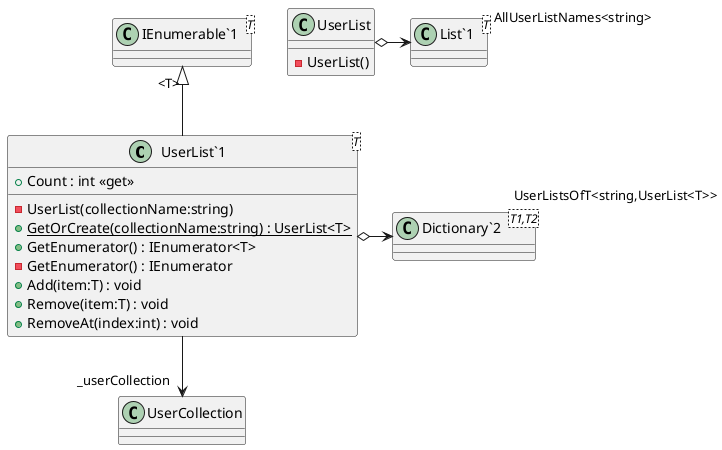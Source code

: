 @startuml
class "UserList`1"<T> {
    - UserList(collectionName:string)
    + {static} GetOrCreate(collectionName:string) : UserList<T>
    + GetEnumerator() : IEnumerator<T>
    - GetEnumerator() : IEnumerator
    + Add(item:T) : void
    + Remove(item:T) : void
    + RemoveAt(index:int) : void
    + Count : int <<get>>
}
class UserList {
    - UserList()
}
class "IEnumerable`1"<T> {
}
class "Dictionary`2"<T1,T2> {
}
class "List`1"<T> {
}
"IEnumerable`1" "<T>" <|-- "UserList`1"
"UserList`1" o-> "UserListsOfT<string,UserList<T>>" "Dictionary`2"
"UserList`1" --> "_userCollection" UserCollection
UserList o-> "AllUserListNames<string>" "List`1"
@enduml
